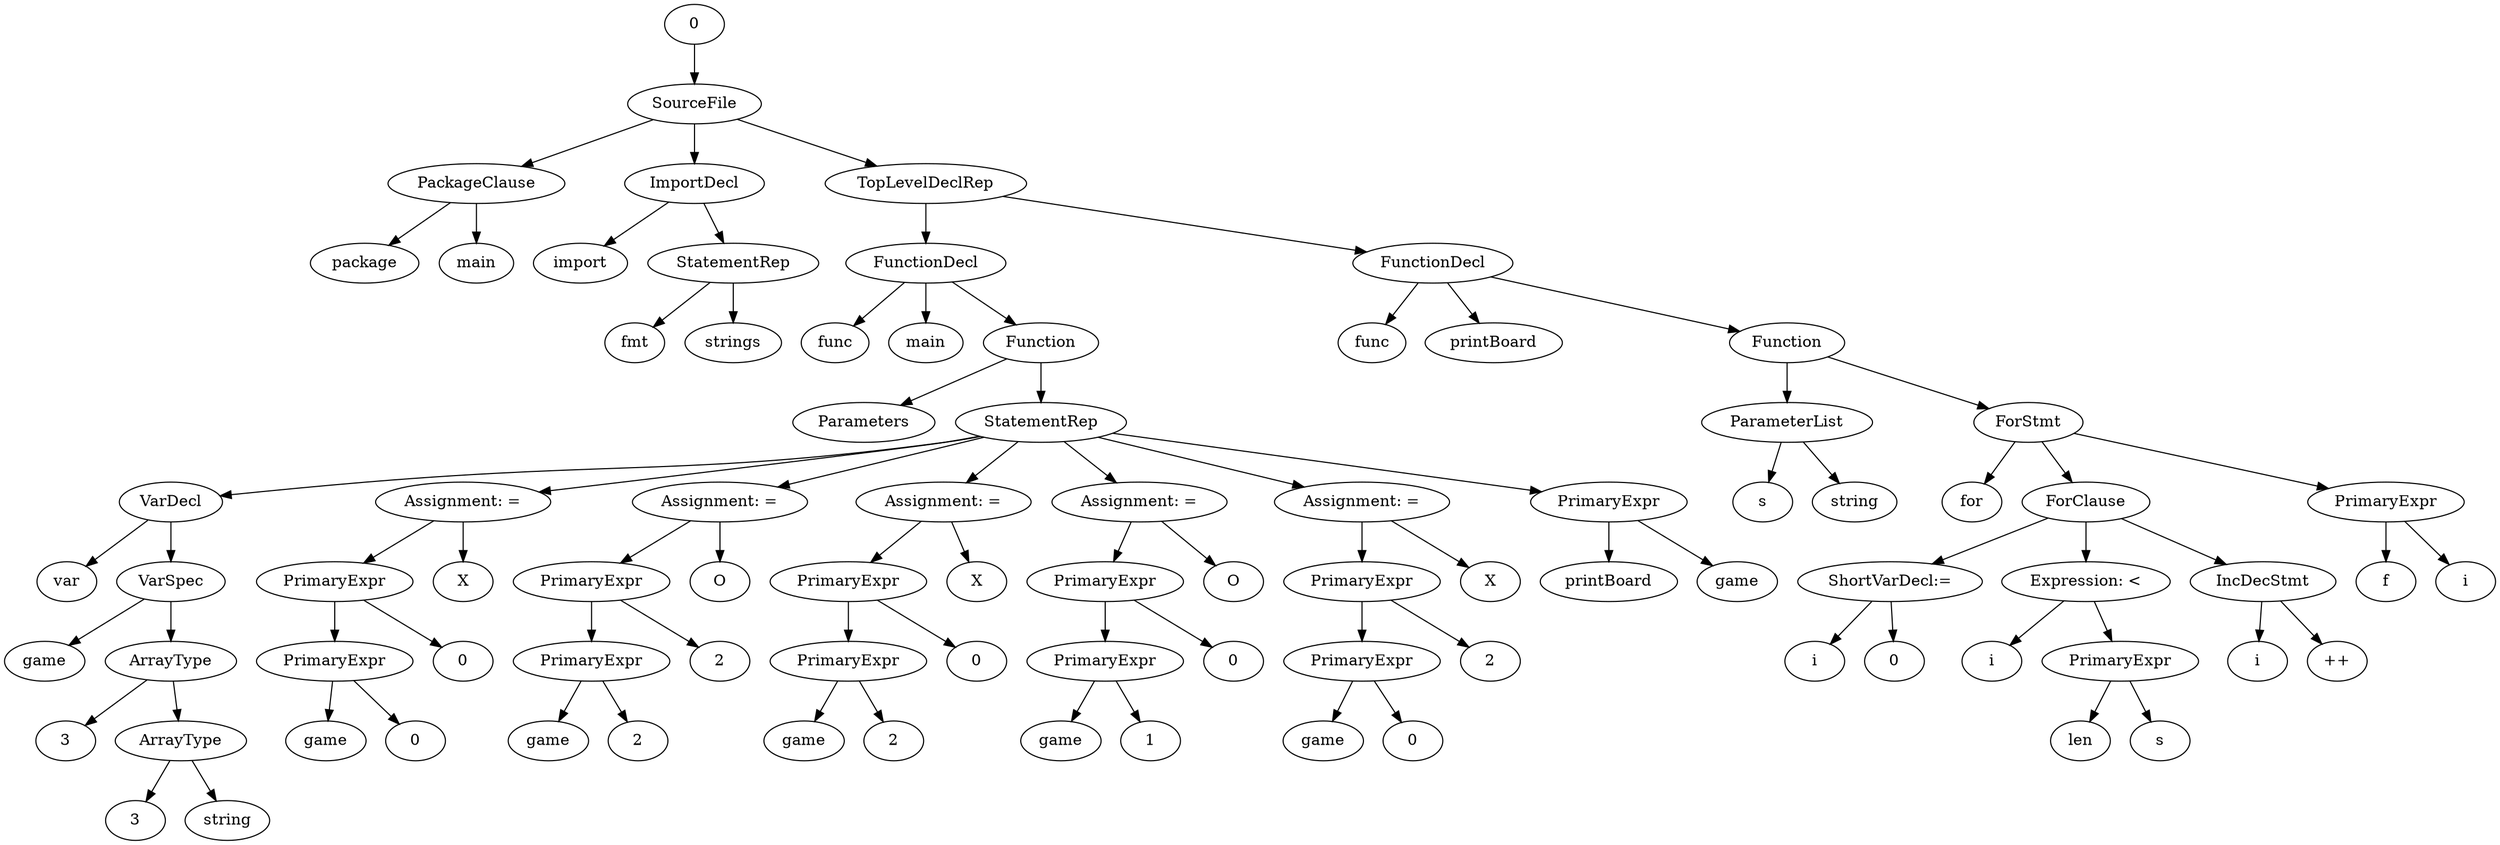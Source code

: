 strict digraph G {
1 [label="SourceFile"];
0 -> 1;
2 [label="PackageClause"];
1 -> 2;
3 [label="package"];
2 -> 3;
5 [label="main"];
2 -> 5;
7 [label="ImportDecl"];
1 -> 7;
8 [label="import"];
7 -> 8;
9 [label="StatementRep"];
7 -> 9;
12 [label="fmt"];
9 -> 12;
15 [label="strings"];
9 -> 15;
16 [label="TopLevelDeclRep"];
1 -> 16;
19 [label="FunctionDecl"];
16 -> 19;
20 [label="func"];
19 -> 20;
22 [label="main"];
19 -> 22;
23 [label="Function"];
19 -> 23;
25 [label="Parameters"];
23 -> 25;
28 [label="StatementRep"];
23 -> 28;
31 [label="VarDecl"];
28 -> 31;
32 [label="var"];
31 -> 32;
33 [label="VarSpec"];
31 -> 33;
35 [label="game"];
33 -> 35;
38 [label="ArrayType"];
33 -> 38;
46 [label="3"];
38 -> 46;
50 [label="ArrayType"];
38 -> 50;
58 [label="3"];
50 -> 58;
63 [label="string"];
50 -> 63;
66 [label="Assignment: ="];
28 -> 66;
70 [label="PrimaryExpr"];
66 -> 70;
71 [label="PrimaryExpr"];
70 -> 71;
75 [label="game"];
71 -> 75;
83 [label="0"];
71 -> 83;
91 [label="0"];
70 -> 91;
99 [label="X"];
66 -> 99;
102 [label="Assignment: ="];
28 -> 102;
106 [label="PrimaryExpr"];
102 -> 106;
107 [label="PrimaryExpr"];
106 -> 107;
111 [label="game"];
107 -> 111;
119 [label="2"];
107 -> 119;
127 [label="2"];
106 -> 127;
135 [label="O"];
102 -> 135;
138 [label="Assignment: ="];
28 -> 138;
142 [label="PrimaryExpr"];
138 -> 142;
143 [label="PrimaryExpr"];
142 -> 143;
147 [label="game"];
143 -> 147;
155 [label="2"];
143 -> 155;
163 [label="0"];
142 -> 163;
171 [label="X"];
138 -> 171;
174 [label="Assignment: ="];
28 -> 174;
178 [label="PrimaryExpr"];
174 -> 178;
179 [label="PrimaryExpr"];
178 -> 179;
183 [label="game"];
179 -> 183;
191 [label="1"];
179 -> 191;
199 [label="0"];
178 -> 199;
207 [label="O"];
174 -> 207;
210 [label="Assignment: ="];
28 -> 210;
214 [label="PrimaryExpr"];
210 -> 214;
215 [label="PrimaryExpr"];
214 -> 215;
219 [label="game"];
215 -> 219;
227 [label="0"];
215 -> 227;
235 [label="2"];
214 -> 235;
243 [label="X"];
210 -> 243;
249 [label="PrimaryExpr"];
28 -> 249;
253 [label="printBoard"];
249 -> 253;
262 [label="game"];
249 -> 262;
264 [label="FunctionDecl"];
16 -> 264;
265 [label="func"];
264 -> 265;
267 [label="printBoard"];
264 -> 267;
268 [label="Function"];
264 -> 268;
272 [label="ParameterList"];
268 -> 272;
274 [label="s"];
272 -> 274;
278 [label="string"];
272 -> 278;
283 [label="ForStmt"];
268 -> 283;
284 [label="for"];
283 -> 284;
286 [label="ForClause"];
283 -> 286;
288 [label="ShortVarDecl:="];
286 -> 288;
289 [label="i"];
288 -> 289;
296 [label="0"];
288 -> 296;
299 [label="Expression: <"];
286 -> 299;
305 [label="i"];
299 -> 305;
308 [label="PrimaryExpr"];
299 -> 308;
312 [label="len"];
308 -> 312;
321 [label="s"];
308 -> 321;
323 [label="IncDecStmt"];
286 -> 323;
329 [label="i"];
323 -> 329;
330 [label="++"];
323 -> 330;
338 [label="PrimaryExpr"];
283 -> 338;
342 [label="f"];
338 -> 342;
351 [label="i"];
338 -> 351;
}
